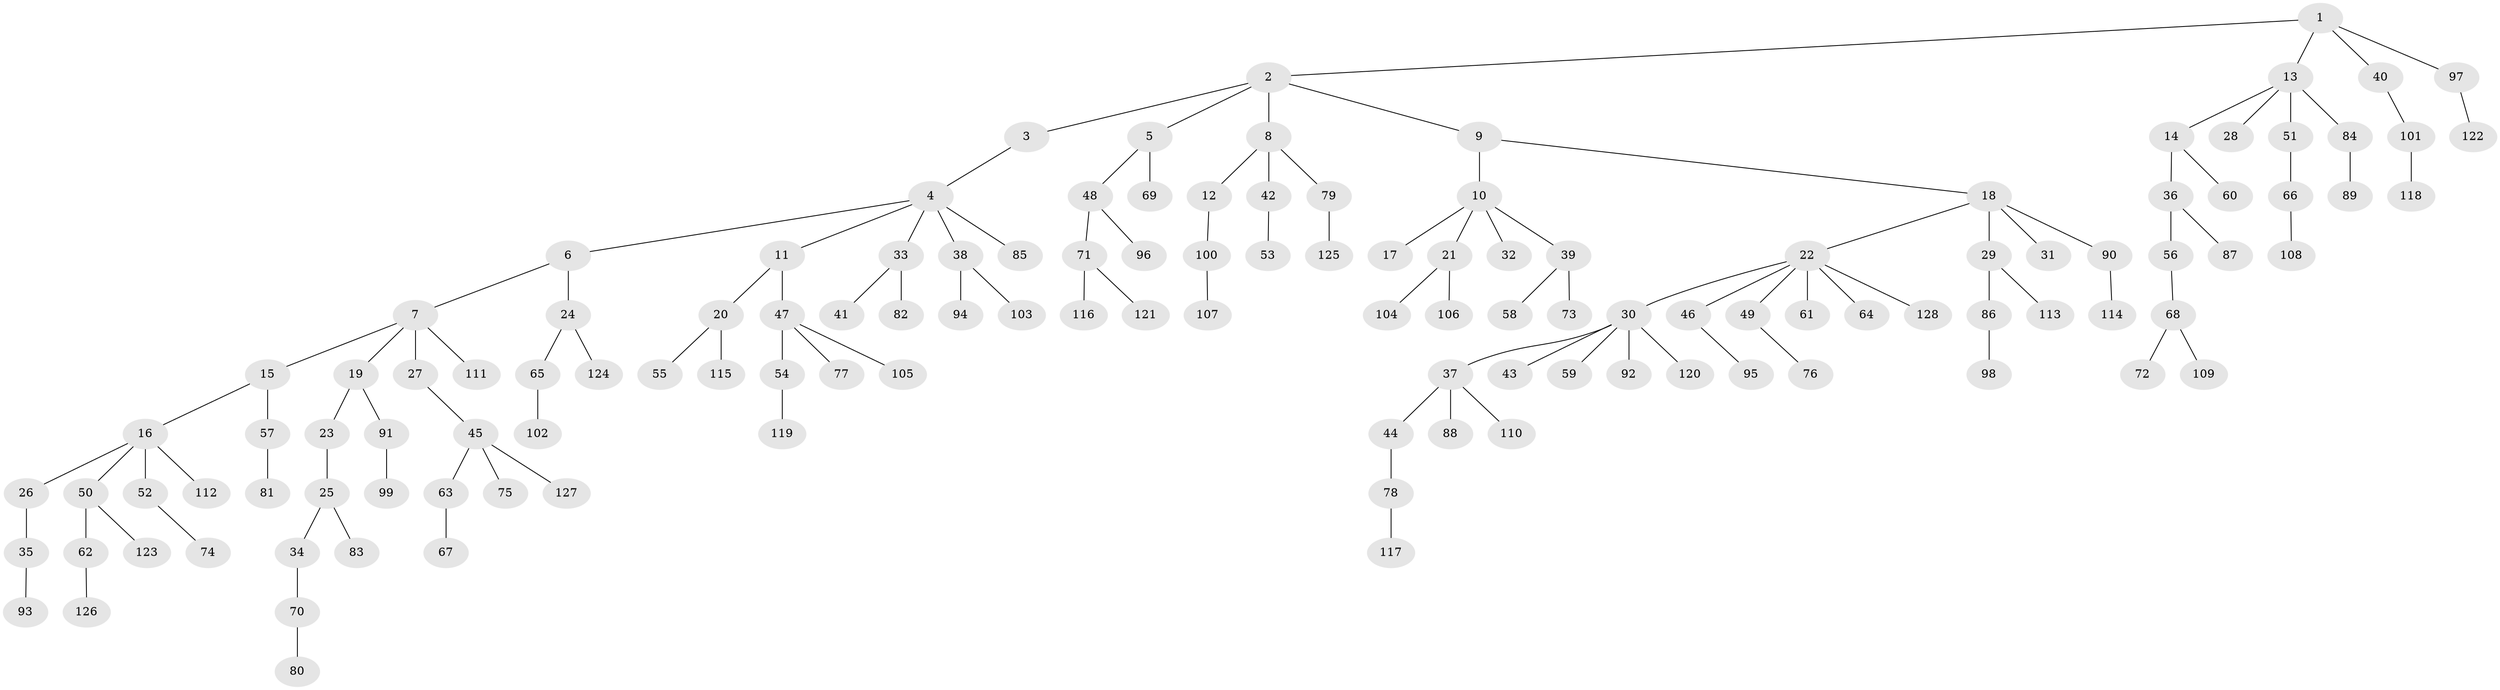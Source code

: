 // coarse degree distribution, {4: 0.056179775280898875, 5: 0.02247191011235955, 7: 0.011235955056179775, 2: 0.24719101123595505, 3: 0.0898876404494382, 6: 0.0449438202247191, 1: 0.5280898876404494}
// Generated by graph-tools (version 1.1) at 2025/24/03/03/25 07:24:05]
// undirected, 128 vertices, 127 edges
graph export_dot {
graph [start="1"]
  node [color=gray90,style=filled];
  1;
  2;
  3;
  4;
  5;
  6;
  7;
  8;
  9;
  10;
  11;
  12;
  13;
  14;
  15;
  16;
  17;
  18;
  19;
  20;
  21;
  22;
  23;
  24;
  25;
  26;
  27;
  28;
  29;
  30;
  31;
  32;
  33;
  34;
  35;
  36;
  37;
  38;
  39;
  40;
  41;
  42;
  43;
  44;
  45;
  46;
  47;
  48;
  49;
  50;
  51;
  52;
  53;
  54;
  55;
  56;
  57;
  58;
  59;
  60;
  61;
  62;
  63;
  64;
  65;
  66;
  67;
  68;
  69;
  70;
  71;
  72;
  73;
  74;
  75;
  76;
  77;
  78;
  79;
  80;
  81;
  82;
  83;
  84;
  85;
  86;
  87;
  88;
  89;
  90;
  91;
  92;
  93;
  94;
  95;
  96;
  97;
  98;
  99;
  100;
  101;
  102;
  103;
  104;
  105;
  106;
  107;
  108;
  109;
  110;
  111;
  112;
  113;
  114;
  115;
  116;
  117;
  118;
  119;
  120;
  121;
  122;
  123;
  124;
  125;
  126;
  127;
  128;
  1 -- 2;
  1 -- 13;
  1 -- 40;
  1 -- 97;
  2 -- 3;
  2 -- 5;
  2 -- 8;
  2 -- 9;
  3 -- 4;
  4 -- 6;
  4 -- 11;
  4 -- 33;
  4 -- 38;
  4 -- 85;
  5 -- 48;
  5 -- 69;
  6 -- 7;
  6 -- 24;
  7 -- 15;
  7 -- 19;
  7 -- 27;
  7 -- 111;
  8 -- 12;
  8 -- 42;
  8 -- 79;
  9 -- 10;
  9 -- 18;
  10 -- 17;
  10 -- 21;
  10 -- 32;
  10 -- 39;
  11 -- 20;
  11 -- 47;
  12 -- 100;
  13 -- 14;
  13 -- 28;
  13 -- 51;
  13 -- 84;
  14 -- 36;
  14 -- 60;
  15 -- 16;
  15 -- 57;
  16 -- 26;
  16 -- 50;
  16 -- 52;
  16 -- 112;
  18 -- 22;
  18 -- 29;
  18 -- 31;
  18 -- 90;
  19 -- 23;
  19 -- 91;
  20 -- 55;
  20 -- 115;
  21 -- 104;
  21 -- 106;
  22 -- 30;
  22 -- 46;
  22 -- 49;
  22 -- 61;
  22 -- 64;
  22 -- 128;
  23 -- 25;
  24 -- 65;
  24 -- 124;
  25 -- 34;
  25 -- 83;
  26 -- 35;
  27 -- 45;
  29 -- 86;
  29 -- 113;
  30 -- 37;
  30 -- 43;
  30 -- 59;
  30 -- 92;
  30 -- 120;
  33 -- 41;
  33 -- 82;
  34 -- 70;
  35 -- 93;
  36 -- 56;
  36 -- 87;
  37 -- 44;
  37 -- 88;
  37 -- 110;
  38 -- 94;
  38 -- 103;
  39 -- 58;
  39 -- 73;
  40 -- 101;
  42 -- 53;
  44 -- 78;
  45 -- 63;
  45 -- 75;
  45 -- 127;
  46 -- 95;
  47 -- 54;
  47 -- 77;
  47 -- 105;
  48 -- 71;
  48 -- 96;
  49 -- 76;
  50 -- 62;
  50 -- 123;
  51 -- 66;
  52 -- 74;
  54 -- 119;
  56 -- 68;
  57 -- 81;
  62 -- 126;
  63 -- 67;
  65 -- 102;
  66 -- 108;
  68 -- 72;
  68 -- 109;
  70 -- 80;
  71 -- 116;
  71 -- 121;
  78 -- 117;
  79 -- 125;
  84 -- 89;
  86 -- 98;
  90 -- 114;
  91 -- 99;
  97 -- 122;
  100 -- 107;
  101 -- 118;
}
